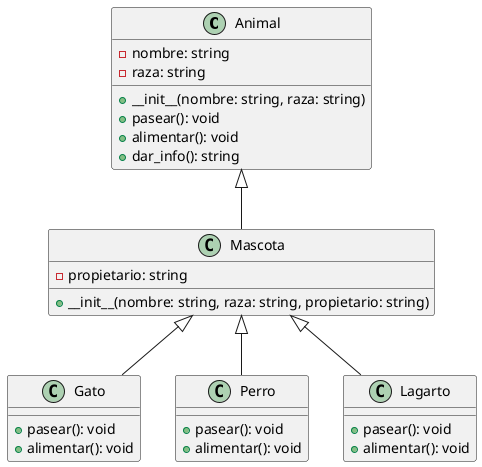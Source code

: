 @startuml

class Animal {
    - nombre: string
    - raza: string
    + __init__(nombre: string, raza: string)
    + pasear(): void
    + alimentar(): void
    + dar_info(): string
}

class Mascota {
    - propietario: string
    + __init__(nombre: string, raza: string, propietario: string)
}

class Gato {
    + pasear(): void
    + alimentar(): void
}

class Perro {
    + pasear(): void
    + alimentar(): void
}

class Lagarto {
    + pasear(): void
    + alimentar(): void
}

Animal <|-- Mascota
Mascota <|-- Gato
Mascota <|-- Perro
Mascota <|-- Lagarto

@enduml